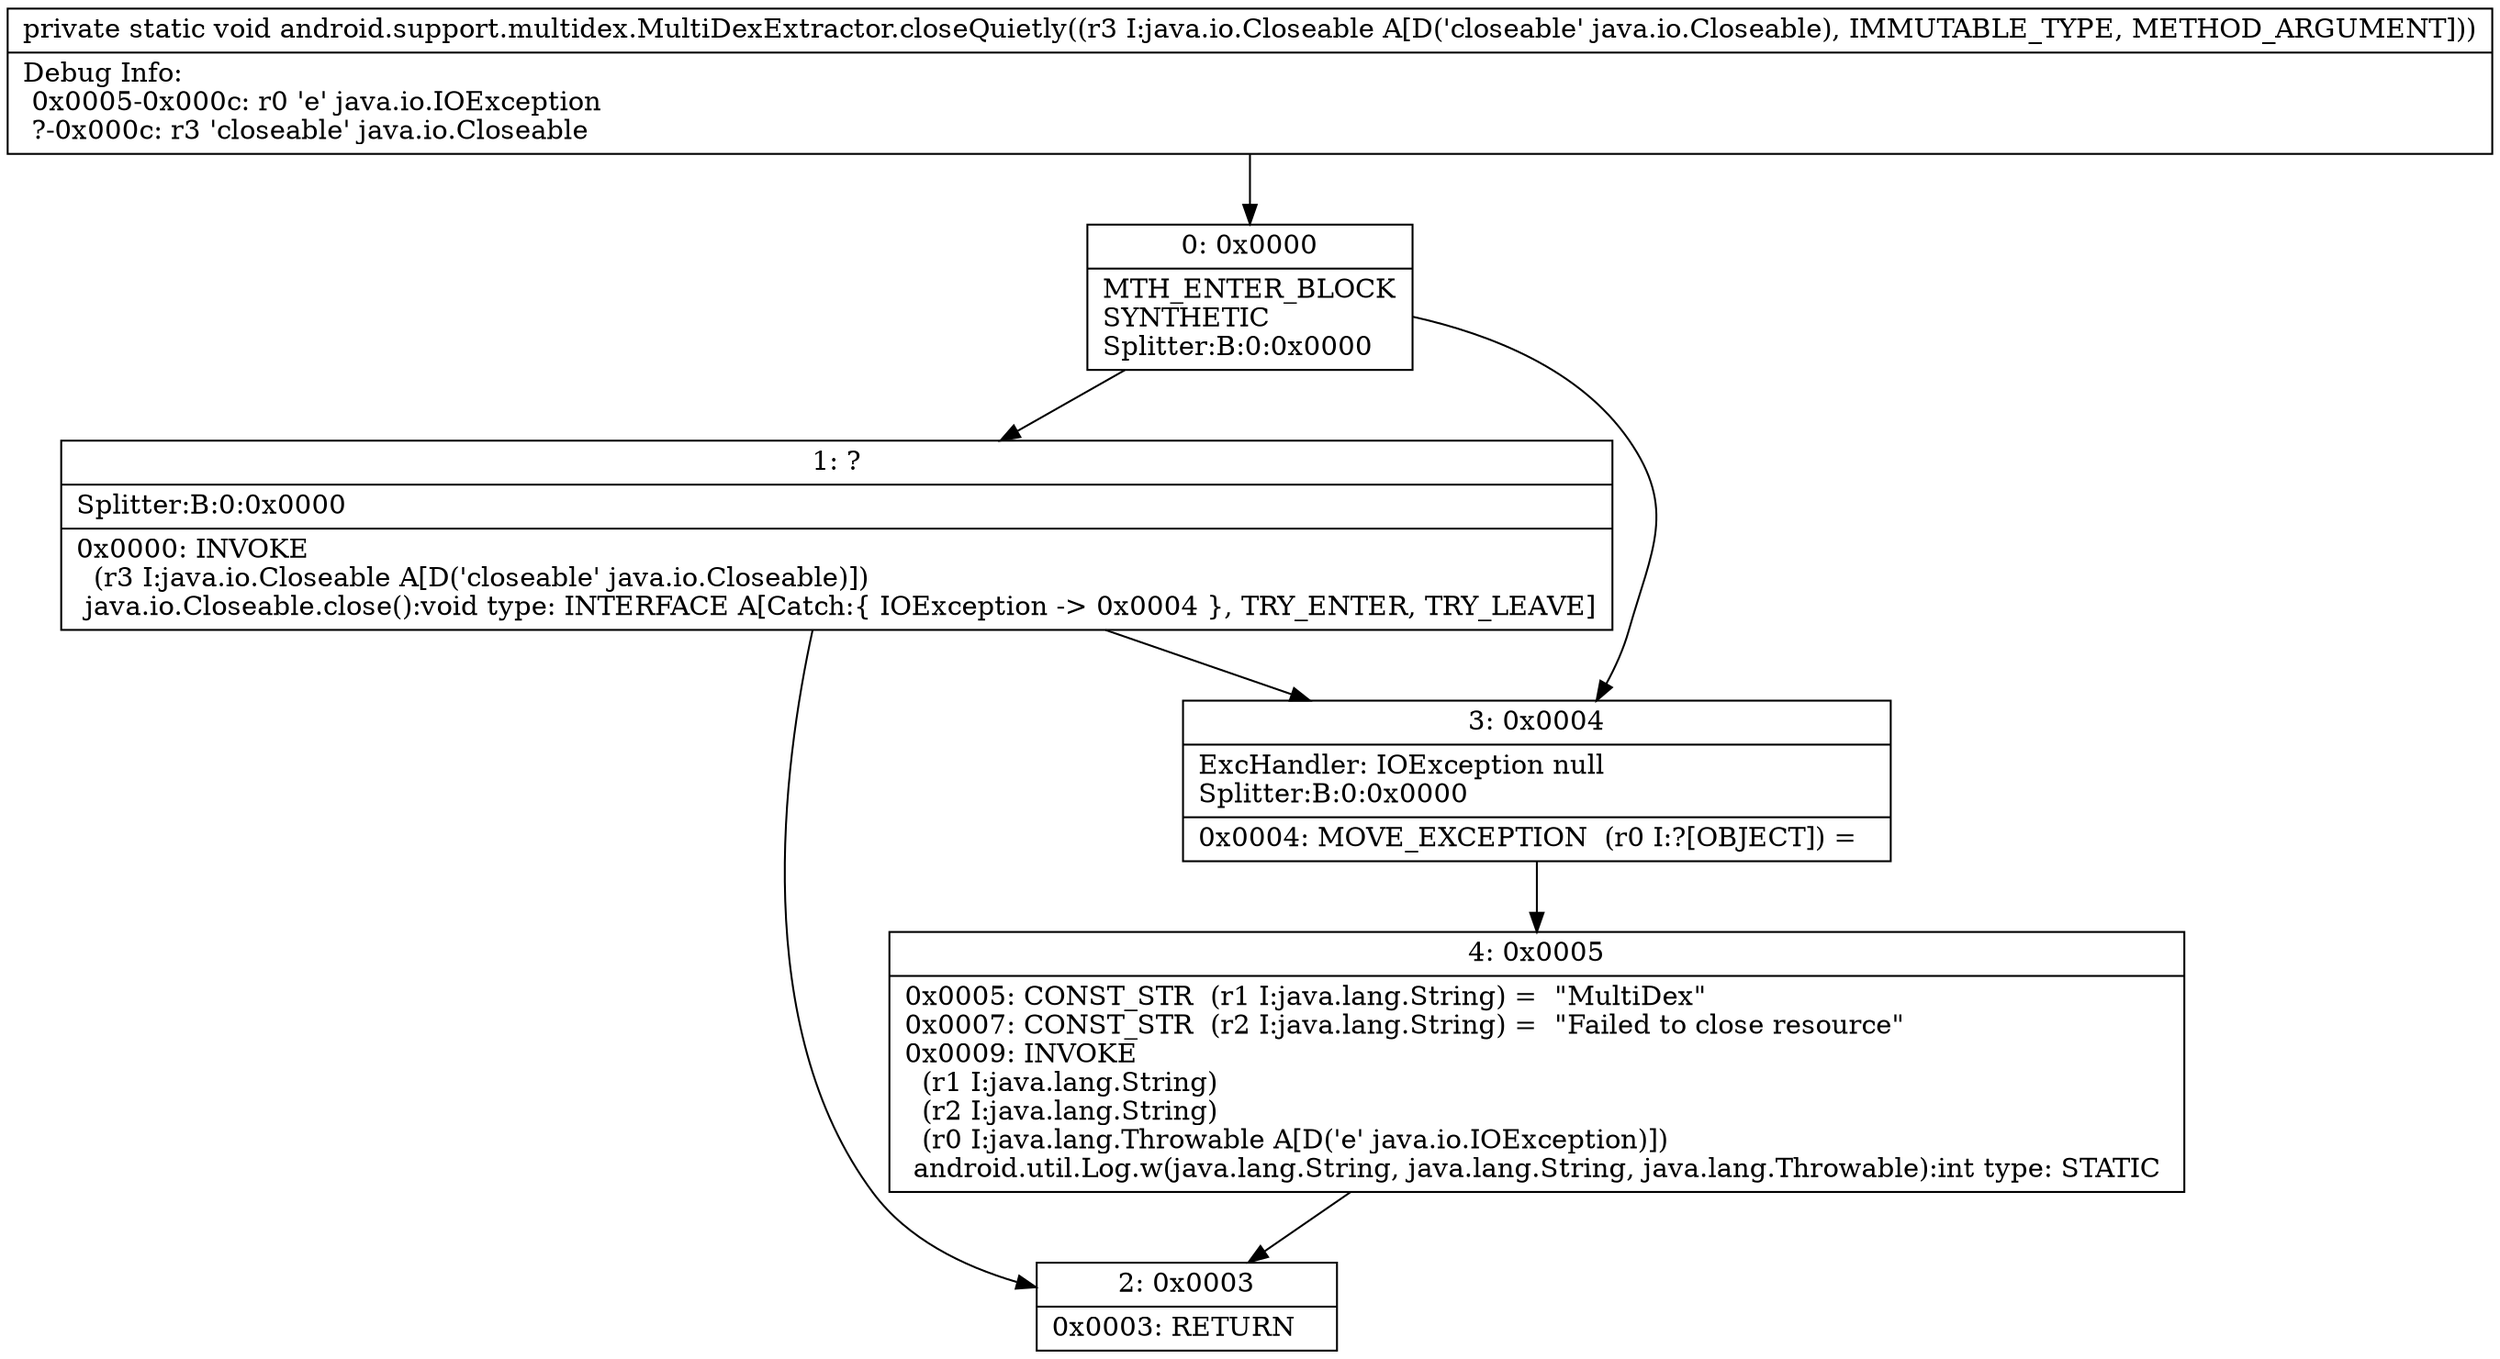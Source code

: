 digraph "CFG forandroid.support.multidex.MultiDexExtractor.closeQuietly(Ljava\/io\/Closeable;)V" {
Node_0 [shape=record,label="{0\:\ 0x0000|MTH_ENTER_BLOCK\lSYNTHETIC\lSplitter:B:0:0x0000\l}"];
Node_1 [shape=record,label="{1\:\ ?|Splitter:B:0:0x0000\l|0x0000: INVOKE  \l  (r3 I:java.io.Closeable A[D('closeable' java.io.Closeable)])\l java.io.Closeable.close():void type: INTERFACE A[Catch:\{ IOException \-\> 0x0004 \}, TRY_ENTER, TRY_LEAVE]\l}"];
Node_2 [shape=record,label="{2\:\ 0x0003|0x0003: RETURN   \l}"];
Node_3 [shape=record,label="{3\:\ 0x0004|ExcHandler: IOException null\lSplitter:B:0:0x0000\l|0x0004: MOVE_EXCEPTION  (r0 I:?[OBJECT]) =  \l}"];
Node_4 [shape=record,label="{4\:\ 0x0005|0x0005: CONST_STR  (r1 I:java.lang.String) =  \"MultiDex\" \l0x0007: CONST_STR  (r2 I:java.lang.String) =  \"Failed to close resource\" \l0x0009: INVOKE  \l  (r1 I:java.lang.String)\l  (r2 I:java.lang.String)\l  (r0 I:java.lang.Throwable A[D('e' java.io.IOException)])\l android.util.Log.w(java.lang.String, java.lang.String, java.lang.Throwable):int type: STATIC \l}"];
MethodNode[shape=record,label="{private static void android.support.multidex.MultiDexExtractor.closeQuietly((r3 I:java.io.Closeable A[D('closeable' java.io.Closeable), IMMUTABLE_TYPE, METHOD_ARGUMENT]))  | Debug Info:\l  0x0005\-0x000c: r0 'e' java.io.IOException\l  ?\-0x000c: r3 'closeable' java.io.Closeable\l}"];
MethodNode -> Node_0;
Node_0 -> Node_1;
Node_0 -> Node_3;
Node_1 -> Node_2;
Node_1 -> Node_3;
Node_3 -> Node_4;
Node_4 -> Node_2;
}

